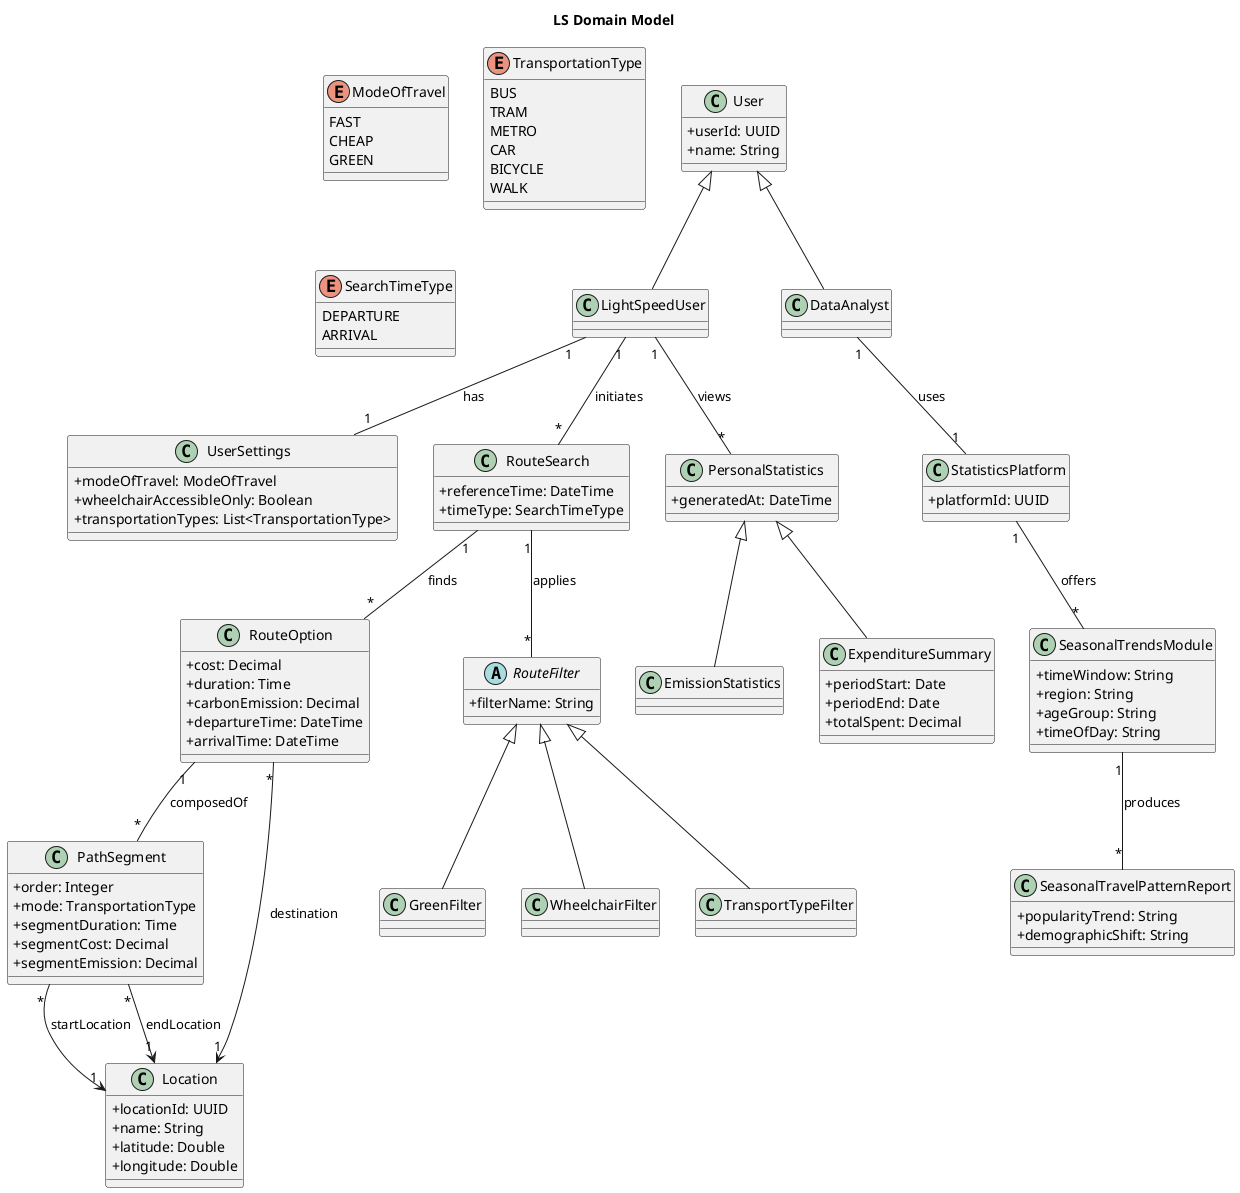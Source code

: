 @startuml Domain_diagram
title LS Domain Model
skinparam classAttributeIconSize 0
skinparam packageStyle rectangle

'=== Enumerations ===
enum ModeOfTravel {
  FAST
  CHEAP
  GREEN
}
enum TransportationType {
  BUS
  TRAM
  METRO
  CAR
  BICYCLE
  WALK
}
enum SearchTimeType {
  DEPARTURE
  ARRIVAL
}

'=== Users ===
class User {
  + userId: UUID
  + name: String
}
class LightSpeedUser
class DataAnalyst

User <|-- LightSpeedUser
User <|-- DataAnalyst

'=== Settings & Search ===
class UserSettings {
  + modeOfTravel: ModeOfTravel
  + wheelchairAccessibleOnly: Boolean
  + transportationTypes: List<TransportationType>
}
LightSpeedUser "1" -- "1" UserSettings : has

class RouteSearch {
  + referenceTime: DateTime
  + timeType: SearchTimeType
}
LightSpeedUser "1" -- "*" RouteSearch : initiates

'=== Route Options & Segments ===
class RouteOption {
  + cost: Decimal
  + duration: Time
  + carbonEmission: Decimal
  + departureTime: DateTime
  + arrivalTime: DateTime
}
RouteSearch "1" -- "*" RouteOption : finds

class PathSegment {
  + order: Integer
  + mode: TransportationType
  + segmentDuration: Time
  + segmentCost: Decimal
  + segmentEmission: Decimal
}
RouteOption "1" -- "*" PathSegment : composedOf

class Location {
  + locationId: UUID
  + name: String
  + latitude: Double
  + longitude: Double
}
PathSegment "*" --> "1" Location : startLocation
PathSegment "*" --> "1" Location : endLocation
RouteOption "*" --> "1" Location : destination

'=== Filters as Association-Classes ===
abstract class RouteFilter {
  + filterName: String
}
class GreenFilter
class WheelchairFilter
class TransportTypeFilter

RouteFilter <|-- GreenFilter
RouteFilter <|-- WheelchairFilter
RouteFilter <|-- TransportTypeFilter

' A search may apply multiple filters
RouteSearch "1" -- "*" RouteFilter : applies

'=== Spending & Personal Stats ===
class PersonalStatistics {
  + generatedAt: DateTime
}
class EmissionStatistics extends PersonalStatistics
class ExpenditureSummary extends PersonalStatistics {
  + periodStart: Date
  + periodEnd: Date
  + totalSpent: Decimal
}

LightSpeedUser "1" -- "*" PersonalStatistics : views

'=== Analytics Platform & Reports ===
class StatisticsPlatform {
  + platformId: UUID
}
class SeasonalTrendsModule {
  + timeWindow: String
  + region: String
  + ageGroup: String
  + timeOfDay: String
}
class SeasonalTravelPatternReport {
  + popularityTrend: String
  + demographicShift: String
}

DataAnalyst "1" -- "1" StatisticsPlatform : uses
StatisticsPlatform "1" -- "*" SeasonalTrendsModule : offers
SeasonalTrendsModule "1" -- "*" SeasonalTravelPatternReport : produces

@enduml
